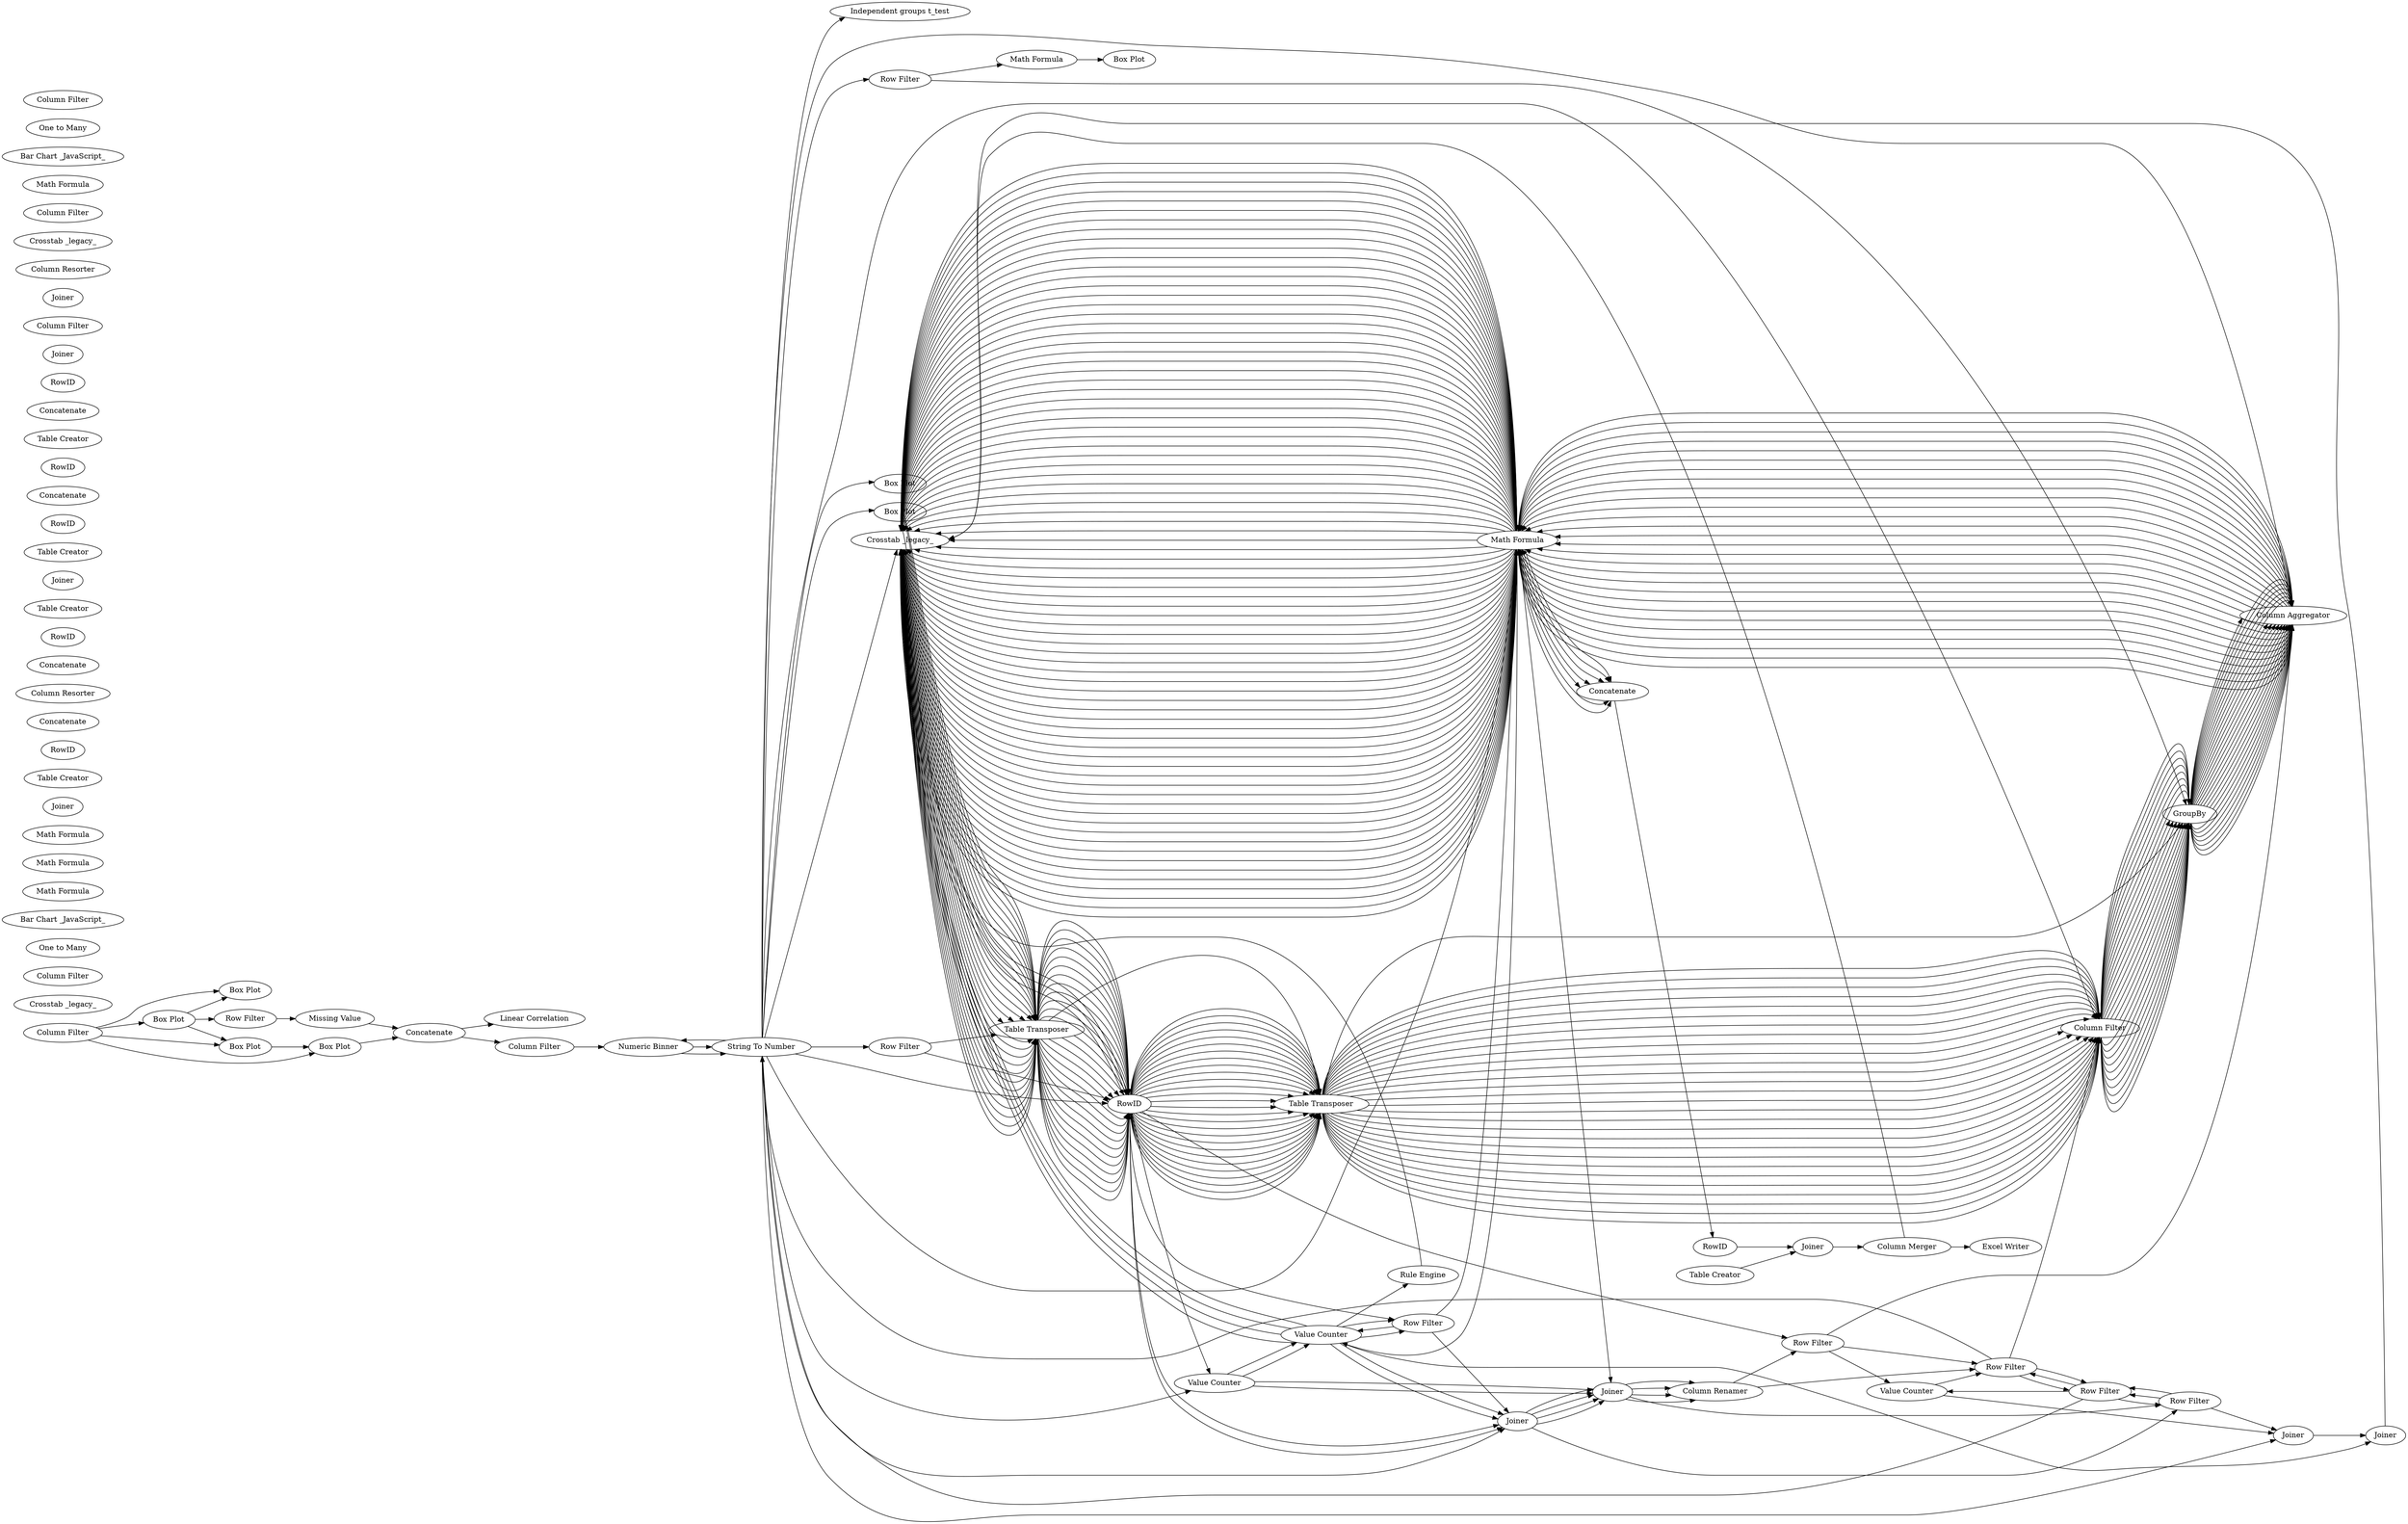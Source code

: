 digraph {
	1 [label="CSV Reader"]
	3 [label=Statistics]
	4 [label="Row Filter"]
	5 [label="Missing Value"]
	6 [label="Row Filter"]
	7 [label="Missing Value"]
	8 [label=Concatenate]
	10 [label="Linear Correlation"]
	11 [label="Column Filter"]
	22 [label="Rule Engine"]
	13 [label="Numeric Binner"]
	14 [label="Independent groups t_test"]
	15 [label="String To Number"]
	33 [label="Crosstab _legacy_"]
	34 [label="Crosstab _legacy_"]
	35 [label="Column Filter"]
	36 [label="One to Many"]
	37 [label="Math Formula"]
	38 [label="Math Formula"]
	39 [label="Bar Chart _JavaScript_"]
	40 [label="Column Filter"]
	41 [label="One to Many"]
	42 [label="Bar Chart _JavaScript_"]
	43 [label="Math Formula"]
	44 [label="Math Formula"]
	15 [label="String To Number"]
	16 [label="Box Plot"]
	17 [label="Box Plot"]
	18 [label="Box Plot"]
	19 [label="Row Filter"]
	20 [label="Math Formula"]
	26 [label="Single sample t_test"]
	27 [label="Box Plot"]
	28 [label="Numeric Outliers"]
	29 [label="Box Plot"]
	30 [label="Numeric Binner"]
	33 [label="One to Many"]
	35 [label=Joiner]
	36 [label="Column Filter"]
	37 [label="One_way ANOVA"]
	38 [label="Excel Writer"]
	56 [label="Crosstab _legacy_"]
	57 [label="Column Filter"]
	58 [label="One to Many"]
	59 [label="Bar Chart _JavaScript_"]
	60 [label="Math Formula"]
	61 [label="Math Formula"]
	62 [label="Math Formula"]
	63 [label="Math Formula"]
	64 [label="Math Formula"]
	65 [label="Math Formula"]
	66 [label="Math Formula"]
	67 [label="Math Formula"]
	68 [label="Crosstab _legacy_"]
	69 [label="Column Filter"]
	70 [label="One to Many"]
	71 [label="Bar Chart _JavaScript_"]
	72 [label="Math Formula"]
	73 [label="One to Many"]
	74 [label="Bar Chart _JavaScript_"]
	75 [label="Math Formula"]
	77 [label="Math Formula"]
	78 [label="Crosstab _legacy_"]
	79 [label="Math Formula"]
	80 [label="Math Formula"]
	81 [label="Column Filter"]
	27 [label="Bar Chart _JavaScript_"]
	30 [label="Row Filter"]
	31 [label="Row Filter"]
	32 [label="Row Filter"]
	33 [label="Value Counter"]
	34 [label="Value Counter"]
	35 [label="Value Counter"]
	37 [label=Joiner]
	38 [label=Joiner]
	39 [label="Column Renamer"]
	28 [label="Bar Chart _JavaScript_"]
	33 [label="Row Filter"]
	34 [label="Row Filter"]
	35 [label="Row Filter"]
	36 [label="Row Filter"]
	37 [label="Value Counter"]
	38 [label="Value Counter"]
	39 [label="Value Counter"]
	40 [label="Value Counter"]
	41 [label="Column Renamer"]
	42 [label=Joiner]
	43 [label=Joiner]
	44 [label=Joiner]
	29 [label="Bar Chart _JavaScript_"]
	37 [label="Row Filter"]
	38 [label="Row Filter"]
	39 [label="Row Filter"]
	40 [label="Row Filter"]
	41 [label="Value Counter"]
	42 [label="Value Counter"]
	43 [label="Value Counter"]
	44 [label="Value Counter"]
	45 [label=Joiner]
	46 [label=Joiner]
	47 [label=Joiner]
	48 [label="Column Renamer"]
	26 [label="Bar Chart _JavaScript_"]
	33 [label="Value Counter"]
	34 [label="Value Counter"]
	35 [label="Value Counter"]
	37 [label=Joiner]
	38 [label=Joiner]
	39 [label="Column Renamer"]
	42 [label="Row Filter"]
	43 [label="Row Filter"]
	44 [label="Row Filter"]
	1 [label="Box Plot"]
	2 [label="Column Filter"]
	3 [label="Box Plot"]
	4 [label="Box Plot"]
	5 [label="Box Plot"]
	26 [label="Column Filter"]
	27 [label=GroupBy]
	28 [label="Math Formula"]
	29 [label="Column Aggregator"]
	31 [label="Table Transposer"]
	32 [label="Table Transposer"]
	33 [label=RowID]
	48 [label="Crosstab _legacy_"]
	26 [label="Column Filter"]
	27 [label=GroupBy]
	28 [label="Math Formula"]
	29 [label="Column Aggregator"]
	31 [label="Table Transposer"]
	32 [label="Table Transposer"]
	33 [label=RowID]
	48 [label="Crosstab _legacy_"]
	26 [label="Column Filter"]
	27 [label=GroupBy]
	28 [label="Math Formula"]
	29 [label="Column Aggregator"]
	31 [label="Table Transposer"]
	32 [label="Table Transposer"]
	33 [label=RowID]
	48 [label="Crosstab _legacy_"]
	26 [label="Column Filter"]
	27 [label=GroupBy]
	28 [label="Math Formula"]
	29 [label="Column Aggregator"]
	31 [label="Table Transposer"]
	32 [label="Table Transposer"]
	33 [label=RowID]
	48 [label="Crosstab _legacy_"]
	26 [label="Column Filter"]
	27 [label=GroupBy]
	28 [label="Math Formula"]
	29 [label="Column Aggregator"]
	31 [label="Table Transposer"]
	32 [label="Table Transposer"]
	33 [label=RowID]
	48 [label="Crosstab _legacy_"]
	26 [label="Column Filter"]
	27 [label=GroupBy]
	28 [label="Math Formula"]
	29 [label="Column Aggregator"]
	31 [label="Table Transposer"]
	32 [label="Table Transposer"]
	33 [label=RowID]
	48 [label="Crosstab _legacy_"]
	26 [label="Column Filter"]
	27 [label=GroupBy]
	28 [label="Math Formula"]
	29 [label="Column Aggregator"]
	31 [label="Table Transposer"]
	32 [label="Table Transposer"]
	33 [label=RowID]
	48 [label="Crosstab _legacy_"]
	26 [label="Column Filter"]
	27 [label=GroupBy]
	28 [label="Math Formula"]
	29 [label="Column Aggregator"]
	31 [label="Table Transposer"]
	32 [label="Table Transposer"]
	33 [label=RowID]
	48 [label="Crosstab _legacy_"]
	56 [label=Concatenate]
	57 [label=RowID]
	59 [label="Table Creator"]
	60 [label=Joiner]
	61 [label="Column Resorter"]
	26 [label="Column Filter"]
	27 [label=GroupBy]
	28 [label="Math Formula"]
	29 [label="Column Aggregator"]
	31 [label="Table Transposer"]
	32 [label="Table Transposer"]
	33 [label=RowID]
	48 [label="Crosstab _legacy_"]
	26 [label="Column Filter"]
	27 [label=GroupBy]
	28 [label="Math Formula"]
	29 [label="Column Aggregator"]
	31 [label="Table Transposer"]
	32 [label="Table Transposer"]
	33 [label=RowID]
	48 [label="Crosstab _legacy_"]
	26 [label="Column Filter"]
	27 [label=GroupBy]
	28 [label="Math Formula"]
	29 [label="Column Aggregator"]
	31 [label="Table Transposer"]
	32 [label="Table Transposer"]
	33 [label=RowID]
	48 [label="Crosstab _legacy_"]
	26 [label="Column Filter"]
	27 [label=GroupBy]
	28 [label="Math Formula"]
	29 [label="Column Aggregator"]
	31 [label="Table Transposer"]
	32 [label="Table Transposer"]
	33 [label=RowID]
	48 [label="Crosstab _legacy_"]
	26 [label="Column Filter"]
	27 [label=GroupBy]
	28 [label="Math Formula"]
	29 [label="Column Aggregator"]
	31 [label="Table Transposer"]
	32 [label="Table Transposer"]
	33 [label=RowID]
	48 [label="Crosstab _legacy_"]
	26 [label="Column Filter"]
	27 [label=GroupBy]
	28 [label="Math Formula"]
	29 [label="Column Aggregator"]
	31 [label="Table Transposer"]
	32 [label="Table Transposer"]
	33 [label=RowID]
	48 [label="Crosstab _legacy_"]
	62 [label="Column Resorter"]
	63 [label=Joiner]
	64 [label="Table Creator"]
	65 [label=RowID]
	66 [label=Concatenate]
	26 [label="Column Filter"]
	27 [label=GroupBy]
	28 [label="Math Formula"]
	29 [label="Column Aggregator"]
	31 [label="Table Transposer"]
	32 [label="Table Transposer"]
	33 [label=RowID]
	48 [label="Crosstab _legacy_"]
	26 [label="Column Filter"]
	27 [label=GroupBy]
	28 [label="Math Formula"]
	29 [label="Column Aggregator"]
	31 [label="Table Transposer"]
	32 [label="Table Transposer"]
	33 [label=RowID]
	48 [label="Crosstab _legacy_"]
	26 [label="Column Filter"]
	27 [label=GroupBy]
	28 [label="Math Formula"]
	29 [label="Column Aggregator"]
	31 [label="Table Transposer"]
	32 [label="Table Transposer"]
	33 [label=RowID]
	48 [label="Crosstab _legacy_"]
	26 [label="Column Filter"]
	27 [label=GroupBy]
	28 [label="Math Formula"]
	29 [label="Column Aggregator"]
	31 [label="Table Transposer"]
	32 [label="Table Transposer"]
	33 [label=RowID]
	48 [label="Crosstab _legacy_"]
	26 [label="Column Filter"]
	27 [label=GroupBy]
	28 [label="Math Formula"]
	29 [label="Column Aggregator"]
	31 [label="Table Transposer"]
	32 [label="Table Transposer"]
	33 [label=RowID]
	48 [label="Crosstab _legacy_"]
	67 [label="Column Resorter"]
	68 [label=Concatenate]
	69 [label=RowID]
	70 [label="Table Creator"]
	71 [label=Joiner]
	26 [label="Column Filter"]
	27 [label=GroupBy]
	28 [label="Math Formula"]
	29 [label="Column Aggregator"]
	31 [label="Table Transposer"]
	32 [label="Table Transposer"]
	33 [label=RowID]
	48 [label="Crosstab _legacy_"]
	26 [label="Column Filter"]
	27 [label=GroupBy]
	28 [label="Math Formula"]
	29 [label="Column Aggregator"]
	31 [label="Table Transposer"]
	32 [label="Table Transposer"]
	33 [label=RowID]
	48 [label="Crosstab _legacy_"]
	26 [label="Column Filter"]
	27 [label=GroupBy]
	28 [label="Math Formula"]
	29 [label="Column Aggregator"]
	31 [label="Table Transposer"]
	32 [label="Table Transposer"]
	33 [label=RowID]
	48 [label="Crosstab _legacy_"]
	26 [label="Column Filter"]
	27 [label=GroupBy]
	28 [label="Math Formula"]
	29 [label="Column Aggregator"]
	31 [label="Table Transposer"]
	32 [label="Table Transposer"]
	33 [label=RowID]
	48 [label="Crosstab _legacy_"]
	71 [label=Joiner]
	72 [label="Table Creator"]
	73 [label=RowID]
	74 [label=Concatenate]
	75 [label="Column Resorter"]
	26 [label="Column Filter"]
	27 [label=GroupBy]
	28 [label="Math Formula"]
	29 [label="Column Aggregator"]
	31 [label="Table Transposer"]
	32 [label="Table Transposer"]
	33 [label=RowID]
	48 [label="Crosstab _legacy_"]
	26 [label="Column Filter"]
	27 [label=GroupBy]
	28 [label="Math Formula"]
	29 [label="Column Aggregator"]
	31 [label="Table Transposer"]
	32 [label="Table Transposer"]
	33 [label=RowID]
	48 [label="Crosstab _legacy_"]
	26 [label="Column Filter"]
	27 [label=GroupBy]
	28 [label="Math Formula"]
	29 [label="Column Aggregator"]
	31 [label="Table Transposer"]
	32 [label="Table Transposer"]
	33 [label=RowID]
	48 [label="Crosstab _legacy_"]
	74 [label=Concatenate]
	75 [label=RowID]
	76 [label="Column Resorter"]
	77 [label="Table Creator"]
	78 [label=Joiner]
	26 [label="Column Filter"]
	27 [label=GroupBy]
	28 [label="Math Formula"]
	29 [label="Column Aggregator"]
	31 [label="Table Transposer"]
	32 [label="Table Transposer"]
	33 [label=RowID]
	48 [label="Crosstab _legacy_"]
	26 [label="Column Filter"]
	27 [label=GroupBy]
	28 [label="Math Formula"]
	29 [label="Column Aggregator"]
	31 [label="Table Transposer"]
	32 [label="Table Transposer"]
	33 [label=RowID]
	48 [label="Crosstab _legacy_"]
	76 [label="Column Resorter"]
	77 [label="Table Creator"]
	78 [label=Concatenate]
	79 [label=RowID]
	80 [label=Joiner]
	83 [label=Concatenate]
	84 [label=RowID]
	85 [label="Table Creator"]
	86 [label=Joiner]
	87 [label="Column Merger"]
	88 [label="Excel Writer"]
	50 [label="Crosstab _legacy_"]
	51 [label="Math Formula"]
	52 [label="Math Formula"]
	53 [label="Bar Chart _JavaScript_"]
	54 [label="One to Many"]
	55 [label="Column Filter"]
	56 [label="Crosstab _legacy_"]
	57 [label="Column Filter"]
	58 [label="One to Many"]
	59 [label="Bar Chart _JavaScript_"]
	60 [label="Math Formula"]
	61 [label="Math Formula"]
	62 [label="Math Formula"]
	51 [label="Column Filter"]
	15 -> 30
	15 -> 29
	15 -> 28
	15 -> 26
	15 -> 19
	15 -> 17
	15 -> 16
	15 -> 37
	19 -> 20
	19 -> 27
	20 -> 18
	28 -> 38
	28 -> 35
	30 -> 33
	33 -> 36
	33 -> 48
	33 -> 48
	33 -> 48
	36 -> 35
	28 -> 48
	28 -> 48
	28 -> 48
	28 -> 48
	28 -> 48
	28 -> 48
	28 -> 48
	28 -> 48
	28 -> 48
	28 -> 48
	28 -> 48
	28 -> 48
	28 -> 48
	28 -> 48
	28 -> 48
	28 -> 48
	28 -> 48
	28 -> 48
	28 -> 48
	28 -> 48
	28 -> 48
	28 -> 48
	30 -> 31
	31 -> 32
	32 -> 27
	33 -> 37
	34 -> 38
	35 -> 37
	37 -> 38
	38 -> 39
	33 -> 34
	34 -> 35
	35 -> 36
	36 -> 28
	37 -> 42
	38 -> 42
	39 -> 43
	40 -> 43
	42 -> 44
	43 -> 44
	44 -> 41
	37 -> 38
	38 -> 39
	39 -> 40
	40 -> 29
	41 -> 46
	42 -> 46
	43 -> 15
	44 -> 15
	35 -> 47
	46 -> 47
	47 -> 48
	33 -> 37
	34 -> 38
	35 -> 37
	37 -> 38
	38 -> 39
	42 -> 44
	43 -> 26
	44 -> 43
	2 -> 3
	2 -> 1
	2 -> 4
	2 -> 5
	26 -> 27
	27 -> 29
	29 -> 28
	31 -> 33
	32 -> 26
	33 -> 32
	48 -> 31
	26 -> 27
	27 -> 29
	29 -> 28
	31 -> 33
	32 -> 26
	33 -> 32
	48 -> 31
	26 -> 27
	27 -> 29
	29 -> 28
	31 -> 33
	32 -> 26
	33 -> 32
	48 -> 31
	26 -> 27
	27 -> 29
	29 -> 28
	31 -> 33
	32 -> 26
	33 -> 32
	48 -> 31
	26 -> 27
	27 -> 29
	29 -> 28
	31 -> 33
	32 -> 26
	33 -> 32
	48 -> 31
	26 -> 27
	27 -> 29
	29 -> 28
	31 -> 33
	32 -> 26
	33 -> 32
	48 -> 31
	26 -> 27
	27 -> 29
	29 -> 28
	31 -> 33
	32 -> 26
	33 -> 32
	48 -> 31
	26 -> 27
	27 -> 29
	29 -> 28
	31 -> 33
	32 -> 26
	33 -> 32
	48 -> 31
	87 -> 48
	35 -> 48
	28 -> 48
	28 -> 48
	28 -> 48
	28 -> 48
	28 -> 48
	28 -> 48
	28 -> 48
	28 -> 48
	28 -> 48
	26 -> 27
	27 -> 29
	29 -> 28
	31 -> 33
	32 -> 26
	33 -> 32
	48 -> 31
	26 -> 27
	27 -> 29
	29 -> 28
	31 -> 33
	32 -> 26
	33 -> 32
	48 -> 31
	26 -> 27
	27 -> 29
	29 -> 28
	31 -> 33
	32 -> 26
	33 -> 32
	48 -> 31
	26 -> 27
	27 -> 29
	29 -> 28
	31 -> 33
	32 -> 26
	33 -> 32
	48 -> 31
	26 -> 27
	27 -> 29
	29 -> 28
	31 -> 33
	32 -> 26
	33 -> 32
	48 -> 31
	26 -> 27
	27 -> 29
	29 -> 28
	31 -> 33
	32 -> 26
	33 -> 32
	48 -> 31
	28 -> 48
	28 -> 48
	28 -> 48
	28 -> 48
	28 -> 48
	28 -> 48
	28 -> 48
	28 -> 48
	28 -> 48
	28 -> 48
	26 -> 27
	27 -> 29
	29 -> 28
	31 -> 33
	32 -> 26
	33 -> 32
	48 -> 31
	26 -> 27
	27 -> 29
	29 -> 28
	31 -> 33
	32 -> 26
	33 -> 32
	48 -> 31
	26 -> 27
	27 -> 29
	29 -> 28
	31 -> 33
	32 -> 26
	33 -> 32
	48 -> 31
	26 -> 27
	27 -> 29
	29 -> 28
	31 -> 33
	32 -> 26
	33 -> 32
	48 -> 31
	26 -> 27
	27 -> 29
	29 -> 28
	31 -> 33
	32 -> 26
	33 -> 32
	48 -> 31
	28 -> 48
	28 -> 48
	28 -> 48
	28 -> 48
	28 -> 48
	28 -> 48
	28 -> 48
	28 -> 48
	28 -> 48
	26 -> 27
	27 -> 29
	29 -> 28
	31 -> 33
	32 -> 26
	33 -> 32
	48 -> 31
	26 -> 27
	27 -> 29
	29 -> 28
	31 -> 33
	32 -> 26
	33 -> 32
	48 -> 31
	26 -> 27
	27 -> 29
	29 -> 28
	31 -> 33
	32 -> 26
	33 -> 32
	48 -> 31
	26 -> 27
	27 -> 29
	29 -> 28
	31 -> 33
	32 -> 26
	33 -> 32
	48 -> 31
	28 -> 48
	28 -> 48
	28 -> 48
	28 -> 48
	28 -> 48
	28 -> 48
	28 -> 48
	28 -> 48
	26 -> 27
	27 -> 29
	29 -> 28
	31 -> 33
	32 -> 26
	33 -> 32
	48 -> 31
	26 -> 27
	27 -> 29
	29 -> 28
	31 -> 33
	32 -> 26
	33 -> 32
	48 -> 31
	26 -> 27
	27 -> 29
	29 -> 28
	31 -> 33
	32 -> 26
	33 -> 32
	48 -> 31
	28 -> 48
	28 -> 48
	28 -> 48
	28 -> 48
	28 -> 48
	28 -> 48
	28 -> 48
	26 -> 27
	27 -> 29
	29 -> 28
	31 -> 33
	32 -> 26
	33 -> 32
	48 -> 31
	26 -> 27
	27 -> 29
	29 -> 28
	31 -> 33
	32 -> 26
	33 -> 32
	48 -> 31
	28 -> 48
	28 -> 48
	28 -> 48
	28 -> 48
	28 -> 48
	28 -> 48
	28 -> 83
	28 -> 83
	28 -> 83
	28 -> 83
	28 -> 83
	28 -> 83
	28 -> 83
	83 -> 84
	84 -> 86
	85 -> 86
	86 -> 87
	87 -> 88
	13 -> 15
	13 -> 15
	15 -> 14
	15 -> 46
	15 -> 34
	15 -> 33
	15 -> 48
	15 -> 13
	33 -> 40
	34 -> 35
	35 -> 36
	36 -> 37
	37 -> 38
	38 -> 39
	40 -> 41
	41 -> 43
	43 -> 44
	44 -> 42
	35 -> 48
	35 -> 48
	35 -> 48
	28 -> 48
	28 -> 48
	28 -> 48
	28 -> 48
	28 -> 48
	28 -> 48
	28 -> 48
	28 -> 48
	28 -> 48
	28 -> 48
	1 -> 3
	1 -> 4
	1 -> 6
	4 -> 5
	5 -> 8
	6 -> 7
	7 -> 8
	8 -> 10
	8 -> 11
	11 -> 13
	22 -> 48
	35 -> 22
	rankdir=LR
}
